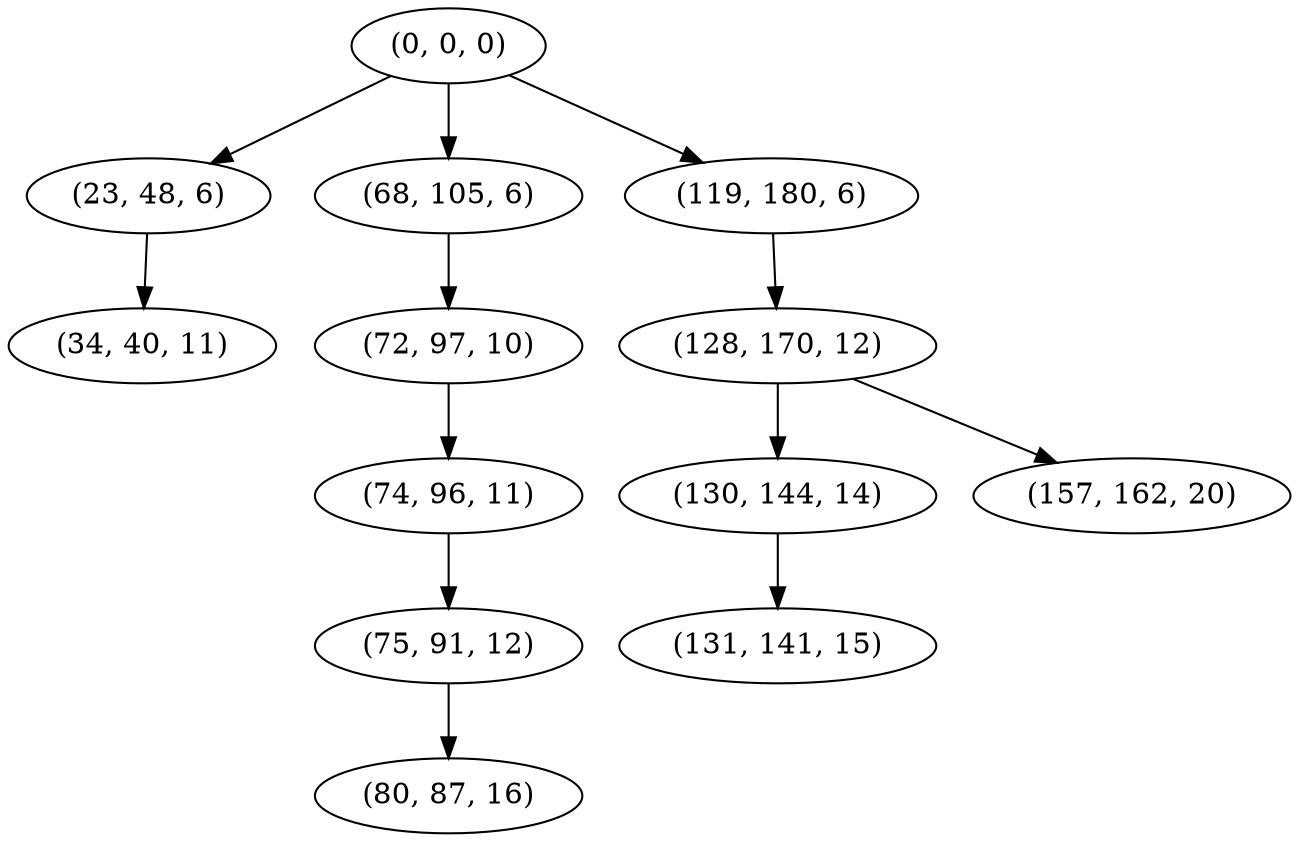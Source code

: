 digraph tree {
    "(0, 0, 0)";
    "(23, 48, 6)";
    "(34, 40, 11)";
    "(68, 105, 6)";
    "(72, 97, 10)";
    "(74, 96, 11)";
    "(75, 91, 12)";
    "(80, 87, 16)";
    "(119, 180, 6)";
    "(128, 170, 12)";
    "(130, 144, 14)";
    "(131, 141, 15)";
    "(157, 162, 20)";
    "(0, 0, 0)" -> "(23, 48, 6)";
    "(0, 0, 0)" -> "(68, 105, 6)";
    "(0, 0, 0)" -> "(119, 180, 6)";
    "(23, 48, 6)" -> "(34, 40, 11)";
    "(68, 105, 6)" -> "(72, 97, 10)";
    "(72, 97, 10)" -> "(74, 96, 11)";
    "(74, 96, 11)" -> "(75, 91, 12)";
    "(75, 91, 12)" -> "(80, 87, 16)";
    "(119, 180, 6)" -> "(128, 170, 12)";
    "(128, 170, 12)" -> "(130, 144, 14)";
    "(128, 170, 12)" -> "(157, 162, 20)";
    "(130, 144, 14)" -> "(131, 141, 15)";
}
